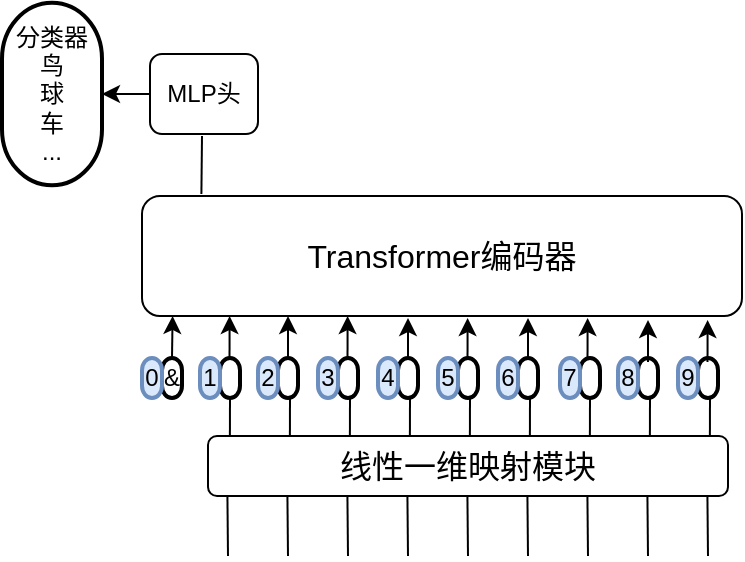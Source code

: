 <mxfile version="24.4.13" type="github">
  <diagram name="第 1 页" id="t-M5mvXXAjaN3oaabFG6">
    <mxGraphModel dx="837" dy="435" grid="1" gridSize="10" guides="1" tooltips="1" connect="1" arrows="1" fold="1" page="1" pageScale="1" pageWidth="827" pageHeight="1169" math="0" shadow="0">
      <root>
        <mxCell id="0" />
        <mxCell id="1" parent="0" />
        <mxCell id="v2qw4ZrpLCTdR5esXD4c-2" value="&lt;font style=&quot;font-size: 16px;&quot;&gt;线性一维映射模块&lt;/font&gt;" style="rounded=1;whiteSpace=wrap;html=1;" vertex="1" parent="1">
          <mxGeometry x="153" y="421" width="260" height="30" as="geometry" />
        </mxCell>
        <mxCell id="v2qw4ZrpLCTdR5esXD4c-3" value="" style="endArrow=none;html=1;rounded=0;entryX=0.054;entryY=1.021;entryDx=0;entryDy=0;entryPerimeter=0;" edge="1" parent="1">
          <mxGeometry width="50" height="50" relative="1" as="geometry">
            <mxPoint x="163" y="481" as="sourcePoint" />
            <mxPoint x="162.71" y="451.0" as="targetPoint" />
          </mxGeometry>
        </mxCell>
        <mxCell id="v2qw4ZrpLCTdR5esXD4c-4" value="" style="endArrow=none;html=1;rounded=0;entryX=0.054;entryY=1.021;entryDx=0;entryDy=0;entryPerimeter=0;" edge="1" parent="1">
          <mxGeometry width="50" height="50" relative="1" as="geometry">
            <mxPoint x="193" y="481" as="sourcePoint" />
            <mxPoint x="192.71" y="451" as="targetPoint" />
          </mxGeometry>
        </mxCell>
        <mxCell id="v2qw4ZrpLCTdR5esXD4c-5" value="" style="endArrow=none;html=1;rounded=0;entryX=0.054;entryY=1.021;entryDx=0;entryDy=0;entryPerimeter=0;" edge="1" parent="1">
          <mxGeometry width="50" height="50" relative="1" as="geometry">
            <mxPoint x="223" y="481" as="sourcePoint" />
            <mxPoint x="222.71" y="451" as="targetPoint" />
          </mxGeometry>
        </mxCell>
        <mxCell id="v2qw4ZrpLCTdR5esXD4c-6" value="" style="endArrow=none;html=1;rounded=0;entryX=0.054;entryY=1.021;entryDx=0;entryDy=0;entryPerimeter=0;" edge="1" parent="1">
          <mxGeometry width="50" height="50" relative="1" as="geometry">
            <mxPoint x="253" y="481" as="sourcePoint" />
            <mxPoint x="252.71" y="451" as="targetPoint" />
          </mxGeometry>
        </mxCell>
        <mxCell id="v2qw4ZrpLCTdR5esXD4c-7" value="" style="endArrow=none;html=1;rounded=0;entryX=0.054;entryY=1.021;entryDx=0;entryDy=0;entryPerimeter=0;" edge="1" parent="1">
          <mxGeometry width="50" height="50" relative="1" as="geometry">
            <mxPoint x="283" y="481" as="sourcePoint" />
            <mxPoint x="282.71" y="451" as="targetPoint" />
          </mxGeometry>
        </mxCell>
        <mxCell id="v2qw4ZrpLCTdR5esXD4c-8" value="" style="endArrow=none;html=1;rounded=0;entryX=0.054;entryY=1.021;entryDx=0;entryDy=0;entryPerimeter=0;" edge="1" parent="1">
          <mxGeometry width="50" height="50" relative="1" as="geometry">
            <mxPoint x="313" y="481" as="sourcePoint" />
            <mxPoint x="312.71" y="451" as="targetPoint" />
          </mxGeometry>
        </mxCell>
        <mxCell id="v2qw4ZrpLCTdR5esXD4c-9" value="" style="endArrow=none;html=1;rounded=0;entryX=0.054;entryY=1.021;entryDx=0;entryDy=0;entryPerimeter=0;" edge="1" parent="1">
          <mxGeometry width="50" height="50" relative="1" as="geometry">
            <mxPoint x="343" y="481" as="sourcePoint" />
            <mxPoint x="342.71" y="451" as="targetPoint" />
          </mxGeometry>
        </mxCell>
        <mxCell id="v2qw4ZrpLCTdR5esXD4c-10" value="" style="endArrow=none;html=1;rounded=0;entryX=0.054;entryY=1.021;entryDx=0;entryDy=0;entryPerimeter=0;" edge="1" parent="1">
          <mxGeometry width="50" height="50" relative="1" as="geometry">
            <mxPoint x="373" y="481" as="sourcePoint" />
            <mxPoint x="372.71" y="451" as="targetPoint" />
          </mxGeometry>
        </mxCell>
        <mxCell id="v2qw4ZrpLCTdR5esXD4c-11" value="" style="endArrow=none;html=1;rounded=0;entryX=0.054;entryY=1.021;entryDx=0;entryDy=0;entryPerimeter=0;" edge="1" parent="1">
          <mxGeometry width="50" height="50" relative="1" as="geometry">
            <mxPoint x="403" y="481" as="sourcePoint" />
            <mxPoint x="402.71" y="451" as="targetPoint" />
          </mxGeometry>
        </mxCell>
        <mxCell id="v2qw4ZrpLCTdR5esXD4c-15" value="" style="endArrow=none;html=1;rounded=0;" edge="1" parent="1">
          <mxGeometry width="50" height="50" relative="1" as="geometry">
            <mxPoint x="163.95" y="421" as="sourcePoint" />
            <mxPoint x="164" y="401" as="targetPoint" />
          </mxGeometry>
        </mxCell>
        <mxCell id="v2qw4ZrpLCTdR5esXD4c-16" value="" style="endArrow=none;html=1;rounded=0;" edge="1" parent="1">
          <mxGeometry width="50" height="50" relative="1" as="geometry">
            <mxPoint x="193.95" y="421" as="sourcePoint" />
            <mxPoint x="194" y="401" as="targetPoint" />
          </mxGeometry>
        </mxCell>
        <mxCell id="v2qw4ZrpLCTdR5esXD4c-17" value="" style="endArrow=none;html=1;rounded=0;" edge="1" parent="1">
          <mxGeometry width="50" height="50" relative="1" as="geometry">
            <mxPoint x="223.95" y="421" as="sourcePoint" />
            <mxPoint x="224" y="401" as="targetPoint" />
          </mxGeometry>
        </mxCell>
        <mxCell id="v2qw4ZrpLCTdR5esXD4c-18" value="" style="endArrow=none;html=1;rounded=0;" edge="1" parent="1">
          <mxGeometry width="50" height="50" relative="1" as="geometry">
            <mxPoint x="253.95" y="421" as="sourcePoint" />
            <mxPoint x="254" y="401" as="targetPoint" />
          </mxGeometry>
        </mxCell>
        <mxCell id="v2qw4ZrpLCTdR5esXD4c-19" value="" style="endArrow=none;html=1;rounded=0;" edge="1" parent="1">
          <mxGeometry width="50" height="50" relative="1" as="geometry">
            <mxPoint x="283.95" y="421" as="sourcePoint" />
            <mxPoint x="284" y="401" as="targetPoint" />
          </mxGeometry>
        </mxCell>
        <mxCell id="v2qw4ZrpLCTdR5esXD4c-20" value="" style="endArrow=none;html=1;rounded=0;" edge="1" parent="1">
          <mxGeometry width="50" height="50" relative="1" as="geometry">
            <mxPoint x="313.95" y="421" as="sourcePoint" />
            <mxPoint x="314" y="401" as="targetPoint" />
          </mxGeometry>
        </mxCell>
        <mxCell id="v2qw4ZrpLCTdR5esXD4c-21" value="" style="endArrow=none;html=1;rounded=0;" edge="1" parent="1">
          <mxGeometry width="50" height="50" relative="1" as="geometry">
            <mxPoint x="343.95" y="421" as="sourcePoint" />
            <mxPoint x="344" y="401" as="targetPoint" />
          </mxGeometry>
        </mxCell>
        <mxCell id="v2qw4ZrpLCTdR5esXD4c-22" value="" style="endArrow=none;html=1;rounded=0;" edge="1" parent="1">
          <mxGeometry width="50" height="50" relative="1" as="geometry">
            <mxPoint x="373.95" y="421" as="sourcePoint" />
            <mxPoint x="374" y="401" as="targetPoint" />
          </mxGeometry>
        </mxCell>
        <mxCell id="v2qw4ZrpLCTdR5esXD4c-23" value="" style="endArrow=none;html=1;rounded=0;" edge="1" parent="1">
          <mxGeometry width="50" height="50" relative="1" as="geometry">
            <mxPoint x="403.95" y="421" as="sourcePoint" />
            <mxPoint x="404" y="401" as="targetPoint" />
          </mxGeometry>
        </mxCell>
        <mxCell id="v2qw4ZrpLCTdR5esXD4c-25" value="" style="strokeWidth=2;html=1;shape=mxgraph.flowchart.terminator;whiteSpace=wrap;direction=south;" vertex="1" parent="1">
          <mxGeometry x="159" y="382" width="10" height="20" as="geometry" />
        </mxCell>
        <mxCell id="v2qw4ZrpLCTdR5esXD4c-26" value="1" style="strokeWidth=2;html=1;shape=mxgraph.flowchart.terminator;whiteSpace=wrap;direction=south;fillColor=#dae8fc;strokeColor=#6c8ebf;" vertex="1" parent="1">
          <mxGeometry x="149" y="382" width="10" height="20" as="geometry" />
        </mxCell>
        <mxCell id="v2qw4ZrpLCTdR5esXD4c-27" value="" style="strokeWidth=2;html=1;shape=mxgraph.flowchart.terminator;whiteSpace=wrap;direction=south;" vertex="1" parent="1">
          <mxGeometry x="188" y="382" width="10" height="20" as="geometry" />
        </mxCell>
        <mxCell id="v2qw4ZrpLCTdR5esXD4c-28" value="2" style="strokeWidth=2;html=1;shape=mxgraph.flowchart.terminator;whiteSpace=wrap;direction=south;fillColor=#dae8fc;strokeColor=#6c8ebf;" vertex="1" parent="1">
          <mxGeometry x="178" y="382" width="10" height="20" as="geometry" />
        </mxCell>
        <mxCell id="v2qw4ZrpLCTdR5esXD4c-29" value="" style="strokeWidth=2;html=1;shape=mxgraph.flowchart.terminator;whiteSpace=wrap;direction=south;" vertex="1" parent="1">
          <mxGeometry x="218" y="382" width="10" height="20" as="geometry" />
        </mxCell>
        <mxCell id="v2qw4ZrpLCTdR5esXD4c-30" value="3" style="strokeWidth=2;html=1;shape=mxgraph.flowchart.terminator;whiteSpace=wrap;direction=south;fillColor=#dae8fc;strokeColor=#6c8ebf;" vertex="1" parent="1">
          <mxGeometry x="208" y="382" width="10" height="20" as="geometry" />
        </mxCell>
        <mxCell id="v2qw4ZrpLCTdR5esXD4c-31" value="" style="strokeWidth=2;html=1;shape=mxgraph.flowchart.terminator;whiteSpace=wrap;direction=south;" vertex="1" parent="1">
          <mxGeometry x="248" y="382" width="10" height="20" as="geometry" />
        </mxCell>
        <mxCell id="v2qw4ZrpLCTdR5esXD4c-32" value="4" style="strokeWidth=2;html=1;shape=mxgraph.flowchart.terminator;whiteSpace=wrap;direction=south;fillColor=#dae8fc;strokeColor=#6c8ebf;" vertex="1" parent="1">
          <mxGeometry x="238" y="382" width="10" height="20" as="geometry" />
        </mxCell>
        <mxCell id="v2qw4ZrpLCTdR5esXD4c-33" value="" style="strokeWidth=2;html=1;shape=mxgraph.flowchart.terminator;whiteSpace=wrap;direction=south;" vertex="1" parent="1">
          <mxGeometry x="278" y="382" width="10" height="20" as="geometry" />
        </mxCell>
        <mxCell id="v2qw4ZrpLCTdR5esXD4c-34" value="5" style="strokeWidth=2;html=1;shape=mxgraph.flowchart.terminator;whiteSpace=wrap;direction=south;fillColor=#dae8fc;strokeColor=#6c8ebf;" vertex="1" parent="1">
          <mxGeometry x="268" y="382" width="10" height="20" as="geometry" />
        </mxCell>
        <mxCell id="v2qw4ZrpLCTdR5esXD4c-35" value="" style="strokeWidth=2;html=1;shape=mxgraph.flowchart.terminator;whiteSpace=wrap;direction=south;" vertex="1" parent="1">
          <mxGeometry x="308" y="382" width="10" height="20" as="geometry" />
        </mxCell>
        <mxCell id="v2qw4ZrpLCTdR5esXD4c-36" value="6" style="strokeWidth=2;html=1;shape=mxgraph.flowchart.terminator;whiteSpace=wrap;direction=south;fillColor=#dae8fc;strokeColor=#6c8ebf;" vertex="1" parent="1">
          <mxGeometry x="298" y="382" width="10" height="20" as="geometry" />
        </mxCell>
        <mxCell id="v2qw4ZrpLCTdR5esXD4c-37" value="" style="strokeWidth=2;html=1;shape=mxgraph.flowchart.terminator;whiteSpace=wrap;direction=south;" vertex="1" parent="1">
          <mxGeometry x="339" y="382" width="10" height="20" as="geometry" />
        </mxCell>
        <mxCell id="v2qw4ZrpLCTdR5esXD4c-38" value="7" style="strokeWidth=2;html=1;shape=mxgraph.flowchart.terminator;whiteSpace=wrap;direction=south;fillColor=#dae8fc;strokeColor=#6c8ebf;" vertex="1" parent="1">
          <mxGeometry x="329" y="382" width="10" height="20" as="geometry" />
        </mxCell>
        <mxCell id="v2qw4ZrpLCTdR5esXD4c-42" value="" style="strokeWidth=2;html=1;shape=mxgraph.flowchart.terminator;whiteSpace=wrap;direction=south;" vertex="1" parent="1">
          <mxGeometry x="368" y="382" width="10" height="20" as="geometry" />
        </mxCell>
        <mxCell id="v2qw4ZrpLCTdR5esXD4c-43" value="8" style="strokeWidth=2;html=1;shape=mxgraph.flowchart.terminator;whiteSpace=wrap;direction=south;fillColor=#dae8fc;strokeColor=#6c8ebf;" vertex="1" parent="1">
          <mxGeometry x="358" y="382" width="10" height="20" as="geometry" />
        </mxCell>
        <mxCell id="v2qw4ZrpLCTdR5esXD4c-44" value="" style="strokeWidth=2;html=1;shape=mxgraph.flowchart.terminator;whiteSpace=wrap;direction=south;" vertex="1" parent="1">
          <mxGeometry x="398" y="382" width="10" height="20" as="geometry" />
        </mxCell>
        <mxCell id="v2qw4ZrpLCTdR5esXD4c-45" value="9" style="strokeWidth=2;html=1;shape=mxgraph.flowchart.terminator;whiteSpace=wrap;direction=south;fillColor=#dae8fc;strokeColor=#6c8ebf;" vertex="1" parent="1">
          <mxGeometry x="388" y="382" width="10" height="20" as="geometry" />
        </mxCell>
        <mxCell id="v2qw4ZrpLCTdR5esXD4c-49" value="&amp;amp;" style="strokeWidth=2;html=1;shape=mxgraph.flowchart.terminator;whiteSpace=wrap;direction=south;" vertex="1" parent="1">
          <mxGeometry x="130" y="382" width="10" height="20" as="geometry" />
        </mxCell>
        <mxCell id="v2qw4ZrpLCTdR5esXD4c-50" value="0" style="strokeWidth=2;html=1;shape=mxgraph.flowchart.terminator;whiteSpace=wrap;direction=south;fillColor=#dae8fc;strokeColor=#6c8ebf;" vertex="1" parent="1">
          <mxGeometry x="120" y="382" width="10" height="20" as="geometry" />
        </mxCell>
        <mxCell id="v2qw4ZrpLCTdR5esXD4c-51" value="&lt;font style=&quot;font-size: 16px;&quot;&gt;Transformer编码器&lt;/font&gt;" style="rounded=1;whiteSpace=wrap;html=1;" vertex="1" parent="1">
          <mxGeometry x="120" y="301" width="300" height="60" as="geometry" />
        </mxCell>
        <mxCell id="v2qw4ZrpLCTdR5esXD4c-55" style="edgeStyle=orthogonalEdgeStyle;rounded=0;orthogonalLoop=1;jettySize=auto;html=1;exitX=0;exitY=0.5;exitDx=0;exitDy=0;exitPerimeter=0;entryX=0.051;entryY=1;entryDx=0;entryDy=0;entryPerimeter=0;" edge="1" parent="1" source="v2qw4ZrpLCTdR5esXD4c-49" target="v2qw4ZrpLCTdR5esXD4c-51">
          <mxGeometry relative="1" as="geometry" />
        </mxCell>
        <mxCell id="v2qw4ZrpLCTdR5esXD4c-57" style="edgeStyle=orthogonalEdgeStyle;rounded=0;orthogonalLoop=1;jettySize=auto;html=1;exitX=0;exitY=0.5;exitDx=0;exitDy=0;exitPerimeter=0;entryX=0.051;entryY=1;entryDx=0;entryDy=0;entryPerimeter=0;" edge="1" parent="1">
          <mxGeometry relative="1" as="geometry">
            <mxPoint x="163.76" y="382" as="sourcePoint" />
            <mxPoint x="163.76" y="361" as="targetPoint" />
            <Array as="points">
              <mxPoint x="163.76" y="361" />
            </Array>
          </mxGeometry>
        </mxCell>
        <mxCell id="v2qw4ZrpLCTdR5esXD4c-60" style="edgeStyle=orthogonalEdgeStyle;rounded=0;orthogonalLoop=1;jettySize=auto;html=1;exitX=0;exitY=0.5;exitDx=0;exitDy=0;exitPerimeter=0;entryX=0.051;entryY=1;entryDx=0;entryDy=0;entryPerimeter=0;" edge="1" parent="1">
          <mxGeometry relative="1" as="geometry">
            <mxPoint x="193" y="382" as="sourcePoint" />
            <mxPoint x="193" y="361" as="targetPoint" />
          </mxGeometry>
        </mxCell>
        <mxCell id="v2qw4ZrpLCTdR5esXD4c-61" style="edgeStyle=orthogonalEdgeStyle;rounded=0;orthogonalLoop=1;jettySize=auto;html=1;exitX=0;exitY=0.5;exitDx=0;exitDy=0;exitPerimeter=0;entryX=0.051;entryY=1;entryDx=0;entryDy=0;entryPerimeter=0;" edge="1" parent="1">
          <mxGeometry relative="1" as="geometry">
            <mxPoint x="222.76" y="382" as="sourcePoint" />
            <mxPoint x="222.76" y="361" as="targetPoint" />
            <Array as="points">
              <mxPoint x="222.76" y="361" />
            </Array>
          </mxGeometry>
        </mxCell>
        <mxCell id="v2qw4ZrpLCTdR5esXD4c-62" style="edgeStyle=orthogonalEdgeStyle;rounded=0;orthogonalLoop=1;jettySize=auto;html=1;exitX=0;exitY=0.5;exitDx=0;exitDy=0;exitPerimeter=0;entryX=0.051;entryY=1;entryDx=0;entryDy=0;entryPerimeter=0;" edge="1" parent="1">
          <mxGeometry relative="1" as="geometry">
            <mxPoint x="253" y="383" as="sourcePoint" />
            <mxPoint x="253" y="362" as="targetPoint" />
          </mxGeometry>
        </mxCell>
        <mxCell id="v2qw4ZrpLCTdR5esXD4c-63" style="edgeStyle=orthogonalEdgeStyle;rounded=0;orthogonalLoop=1;jettySize=auto;html=1;exitX=0;exitY=0.5;exitDx=0;exitDy=0;exitPerimeter=0;entryX=0.051;entryY=1;entryDx=0;entryDy=0;entryPerimeter=0;" edge="1" parent="1">
          <mxGeometry relative="1" as="geometry">
            <mxPoint x="282.76" y="383" as="sourcePoint" />
            <mxPoint x="282.76" y="362" as="targetPoint" />
            <Array as="points">
              <mxPoint x="282.76" y="362" />
            </Array>
          </mxGeometry>
        </mxCell>
        <mxCell id="v2qw4ZrpLCTdR5esXD4c-76" style="edgeStyle=orthogonalEdgeStyle;rounded=0;orthogonalLoop=1;jettySize=auto;html=1;exitX=0;exitY=0.5;exitDx=0;exitDy=0;exitPerimeter=0;entryX=0.051;entryY=1;entryDx=0;entryDy=0;entryPerimeter=0;" edge="1" parent="1">
          <mxGeometry relative="1" as="geometry">
            <mxPoint x="313" y="383" as="sourcePoint" />
            <mxPoint x="313" y="362" as="targetPoint" />
          </mxGeometry>
        </mxCell>
        <mxCell id="v2qw4ZrpLCTdR5esXD4c-77" style="edgeStyle=orthogonalEdgeStyle;rounded=0;orthogonalLoop=1;jettySize=auto;html=1;exitX=0;exitY=0.5;exitDx=0;exitDy=0;exitPerimeter=0;entryX=0.051;entryY=1;entryDx=0;entryDy=0;entryPerimeter=0;" edge="1" parent="1">
          <mxGeometry relative="1" as="geometry">
            <mxPoint x="342.76" y="383" as="sourcePoint" />
            <mxPoint x="342.76" y="362" as="targetPoint" />
            <Array as="points">
              <mxPoint x="342.76" y="362" />
            </Array>
          </mxGeometry>
        </mxCell>
        <mxCell id="v2qw4ZrpLCTdR5esXD4c-78" style="edgeStyle=orthogonalEdgeStyle;rounded=0;orthogonalLoop=1;jettySize=auto;html=1;exitX=0;exitY=0.5;exitDx=0;exitDy=0;exitPerimeter=0;entryX=0.051;entryY=1;entryDx=0;entryDy=0;entryPerimeter=0;" edge="1" parent="1">
          <mxGeometry relative="1" as="geometry">
            <mxPoint x="373" y="384" as="sourcePoint" />
            <mxPoint x="373" y="363" as="targetPoint" />
          </mxGeometry>
        </mxCell>
        <mxCell id="v2qw4ZrpLCTdR5esXD4c-79" style="edgeStyle=orthogonalEdgeStyle;rounded=0;orthogonalLoop=1;jettySize=auto;html=1;exitX=0;exitY=0.5;exitDx=0;exitDy=0;exitPerimeter=0;entryX=0.051;entryY=1;entryDx=0;entryDy=0;entryPerimeter=0;" edge="1" parent="1">
          <mxGeometry relative="1" as="geometry">
            <mxPoint x="402.76" y="384" as="sourcePoint" />
            <mxPoint x="402.76" y="363" as="targetPoint" />
            <Array as="points">
              <mxPoint x="402.76" y="363" />
            </Array>
          </mxGeometry>
        </mxCell>
        <mxCell id="v2qw4ZrpLCTdR5esXD4c-80" value="" style="endArrow=none;html=1;rounded=0;exitX=0.099;exitY=-0.016;exitDx=0;exitDy=0;exitPerimeter=0;" edge="1" parent="1" source="v2qw4ZrpLCTdR5esXD4c-51">
          <mxGeometry width="50" height="50" relative="1" as="geometry">
            <mxPoint x="110" y="261" as="sourcePoint" />
            <mxPoint x="150" y="271" as="targetPoint" />
          </mxGeometry>
        </mxCell>
        <mxCell id="v2qw4ZrpLCTdR5esXD4c-81" value="MLP头" style="rounded=1;whiteSpace=wrap;html=1;" vertex="1" parent="1">
          <mxGeometry x="124" y="230" width="54" height="40" as="geometry" />
        </mxCell>
        <mxCell id="v2qw4ZrpLCTdR5esXD4c-84" value="分类器&lt;div&gt;鸟&lt;/div&gt;&lt;div&gt;球&lt;/div&gt;&lt;div&gt;车&lt;/div&gt;&lt;div&gt;...&lt;/div&gt;" style="strokeWidth=2;html=1;shape=mxgraph.flowchart.terminator;whiteSpace=wrap;direction=south;" vertex="1" parent="1">
          <mxGeometry x="50" y="204.38" width="50" height="91.25" as="geometry" />
        </mxCell>
        <mxCell id="v2qw4ZrpLCTdR5esXD4c-86" style="edgeStyle=orthogonalEdgeStyle;rounded=0;orthogonalLoop=1;jettySize=auto;html=1;exitX=0;exitY=0.5;exitDx=0;exitDy=0;entryX=0.5;entryY=0;entryDx=0;entryDy=0;entryPerimeter=0;" edge="1" parent="1" source="v2qw4ZrpLCTdR5esXD4c-81" target="v2qw4ZrpLCTdR5esXD4c-84">
          <mxGeometry relative="1" as="geometry" />
        </mxCell>
      </root>
    </mxGraphModel>
  </diagram>
</mxfile>
